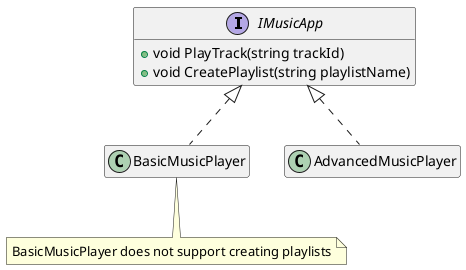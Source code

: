 @startuml
hide empty members
interface IMusicApp {
    +void PlayTrack(string trackId)
    +void CreatePlaylist(string playlistName)
}

class BasicMusicPlayer {
   
}

class AdvancedMusicPlayer {
   
}

BasicMusicPlayer ..up|> IMusicApp
AdvancedMusicPlayer ..up|> IMusicApp

note bottom of BasicMusicPlayer : BasicMusicPlayer does not support creating playlists

@enduml
